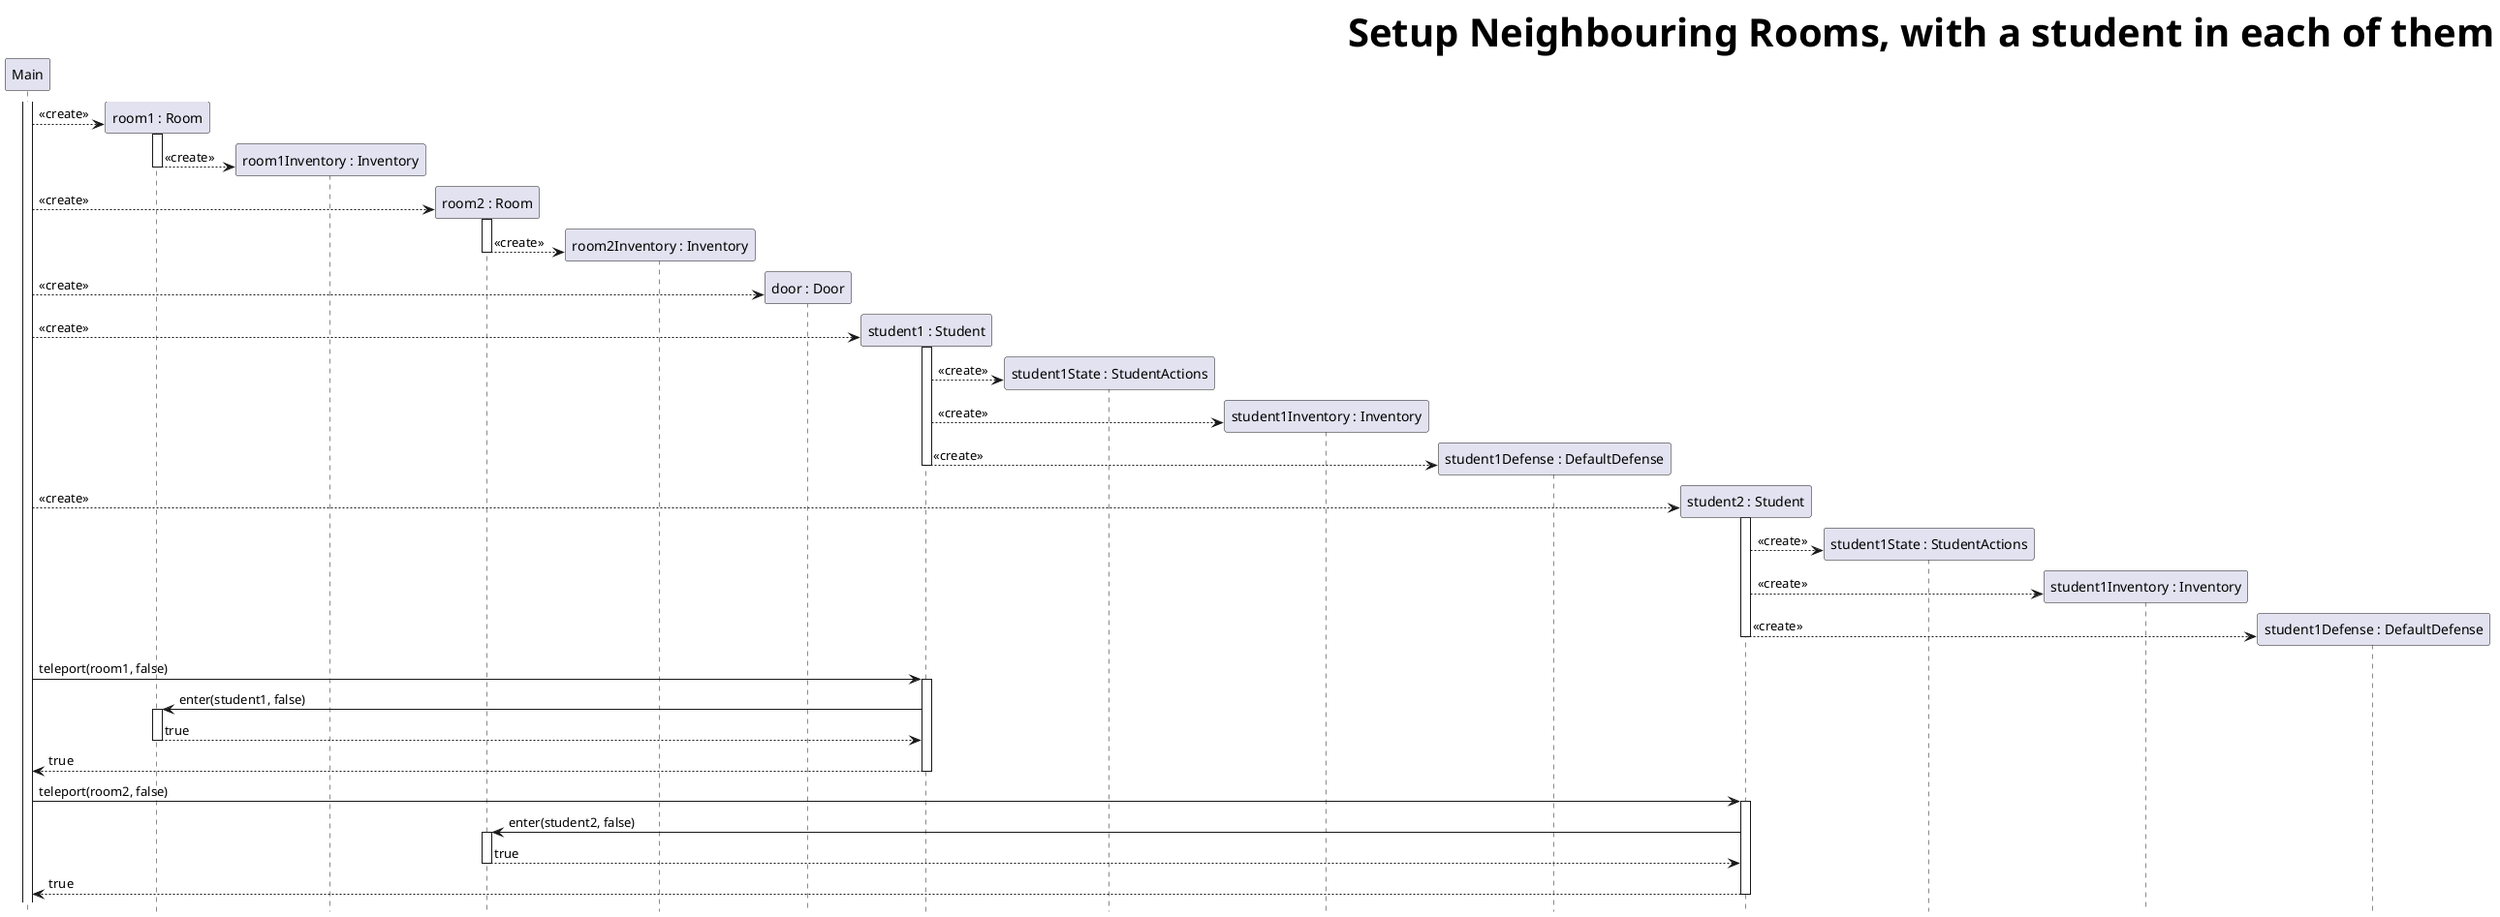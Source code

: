@startuml StudentMovesToEmptyRoom
skinparam headerFontSize 40
skinparam HeaderFontColor #000000
skinparam HeaderFontStyle bold
header Setup Neighbouring Rooms, with a student in each of them
hide footbox

participant M as "Main"
activate M
create R1 as "room1 : Room"
M --> R1 :  <<create>>
activate R1
create R1I as "room1Inventory : Inventory"
R1 --> R1I --: <<create>>

create R2 as "room2 : Room"
M --> R2 :  <<create>>
activate R2
create R2I as "room2Inventory : Inventory"
R2 --> R2I --: <<create>>

create D as "door : Door"
M --> D :  <<create>>

create S1 as "student1 : Student"
M --> S1 ++: <<create>>
create S1S as "student1State : StudentActions"
S1 --> S1S : <<create>>
create S1I as "student1Inventory : Inventory"
S1 --> S1I : <<create>>
create S1D as "student1Defense : DefaultDefense"
S1 --> S1D --: <<create>>

create S2 as "student2 : Student"
M --> S2 ++: <<create>>
create S2S as "student1State : StudentActions"
S2 --> S2S : <<create>>
create S2I as "student1Inventory : Inventory"
S2 --> S2I : <<create>>
create S2D as "student1Defense : DefaultDefense"
S2 --> S2D --: <<create>>

M -> S1 ++ : teleport(room1, false)
    S1 -> R1++: enter(student1, false)
    return true
return true

M -> S2 ++ : teleport(room2, false)
    S2 -> R2++: enter(student2, false)
    return true
return true

@enduml

